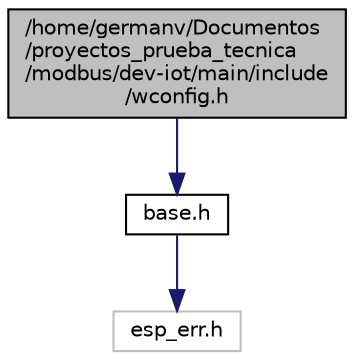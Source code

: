 digraph "/home/germanv/Documentos/proyectos_prueba_tecnica/modbus/dev-iot/main/include/wconfig.h"
{
 // LATEX_PDF_SIZE
  edge [fontname="Helvetica",fontsize="10",labelfontname="Helvetica",labelfontsize="10"];
  node [fontname="Helvetica",fontsize="10",shape=record];
  Node1 [label="/home/germanv/Documentos\l/proyectos_prueba_tecnica\l/modbus/dev-iot/main/include\l/wconfig.h",height=0.2,width=0.4,color="black", fillcolor="grey75", style="filled", fontcolor="black",tooltip=" "];
  Node1 -> Node2 [color="midnightblue",fontsize="10",style="solid",fontname="Helvetica"];
  Node2 [label="base.h",height=0.2,width=0.4,color="black", fillcolor="white", style="filled",URL="$base_8h.html",tooltip=" "];
  Node2 -> Node3 [color="midnightblue",fontsize="10",style="solid",fontname="Helvetica"];
  Node3 [label="esp_err.h",height=0.2,width=0.4,color="grey75", fillcolor="white", style="filled",tooltip=" "];
}
